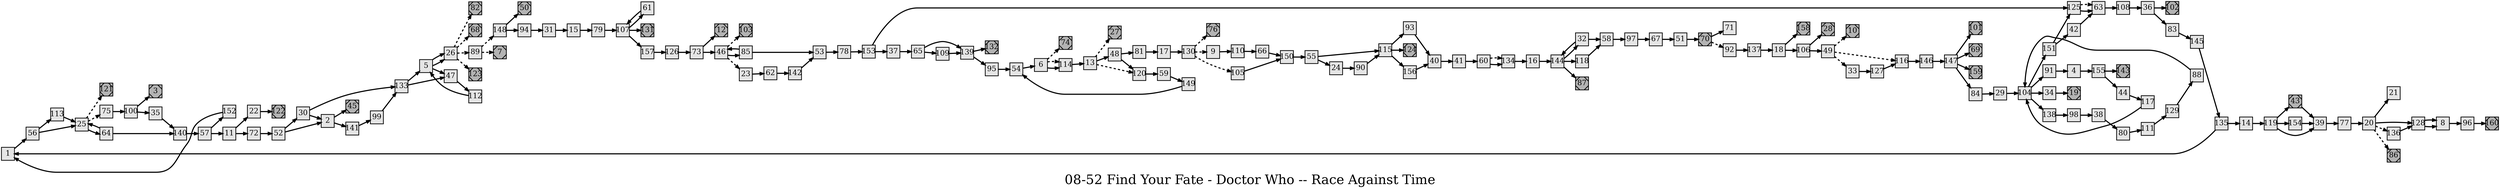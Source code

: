 digraph g{
  graph [ label="08-52 Find Your Fate - Doctor Who -- Race Against Time" rankdir=LR, ordering=out, fontsize=36, nodesep="0.35", ranksep="0.45"];
  node  [shape=rect, penwidth=2, fontsize=20, style=filled, fillcolor=grey90, margin="0,0", labelfloat=true, regular=true, fixedsize=true];
  edge  [labelfloat=true, penwidth=3, fontsize=12];
  // ---;
  // group  : Katz;
  // id     : 08-52;
  // gbid   : 1097;
  // series : Find Your Fate – Doctor Who;
  // title  : Race Against Time;
  // author : Pip Baker, Jane Baker;
  // credit:;
  // - name : Sami Stebbins;
  // role : encoder;
  // date : 2019-05-29;
  // - name : Jeremy Douglass;
  // role : editor;
  // date : 2019-06-15;
  // render:;
  // - name   : small;
  // styles : gvStyles-small.txt;
  // engine : dot;
  
  // ---;
  
  // From | To | Label;
  1 -> 56;
  2 -> 45;
  2 -> 141;
  3	[ xlabel="E", shape=Msquare, fontsize=20, fillcolor=grey70, xlabel="" ];
  4 -> 155;
  5 -> 26;
  5 -> 47;
  6 -> 114;
  6 -> 74	[ xlabel="ROLL", arrowtail=tee, style=dashed, label="", xlabel="" ];	// Roll a die and score 3 or 6
  6 -> 114	[ xlabel="ROLL", arrowtail=tee, style=dashed, label="", xlabel="" ];	// Roll a die and score 1,2,4, or 5
  7	[ xlabel="E", shape=Msquare, fontsize=20, fillcolor=grey70, xlabel="" ];
  8 -> 96;
  9 -> 110;
  10	[ xlabel="E", shape=Msquare, fontsize=20, fillcolor=grey70, xlabel="" ];
  11 -> 22;
  11 -> 72;
  12	[ xlabel="E", shape=Msquare, fontsize=20, fillcolor=grey70, xlabel="" ];
  13 -> 48;	// Able to solve the puzzle
  13 -> 27	[ xlabel="ROLL", arrowtail=tee, style=dashed, label="", xlabel="" ];	// Unable to solve the puzzle. Roll a die and score an even number
  13 -> 120	[ xlabel="ROLL", arrowtail=tee, style=dashed, label="", xlabel="" ];	// Unable to solve the puzzle. Roll a die and score an odd number
  14 -> 119;
  15 -> 79;
  16 -> 144;
  17 -> 130;
  18 -> 158;
  18 -> 106;
  19	[ xlabel="E", shape=Msquare, fontsize=20, fillcolor=grey70, xlabel="" ];
  20 -> 21;
  20 -> 128;
  20 -> 136	[ xlabel="ROLL", arrowtail=tee, style=dashed, label="", xlabel="" ];	// Roll a die three times and score a total of 10 or more
  20 -> 86	[ xlabel="ROLL", arrowtail=tee, style=dashed, label="", xlabel="" ];	// Roll a die three times and score a total less than 10
  22 -> 122;
  23 -> 62;
  24 -> 90;
  25 -> 64;	// Able to solve the puzzle
  25 -> 121	[ xlabel="ROLL", arrowtail=tee, style=dashed, label="", xlabel="" ];	// Unable to solve the puzzle. Roll a die and score an even number
  25 -> 75	[ xlabel="ROLL", arrowtail=tee, style=dashed, label="", xlabel="" ];	// Unable to solve the puzzle. Roll a die and score an odd number
  26 -> 82	[ xlabel="ROLL", arrowtail=tee, style=dashed, label="", xlabel="" ];	// Roll a die and score a 1
  26 -> 68	[ xlabel="ROLL", arrowtail=tee, style=dashed, label="", xlabel="" ];	// Roll a die and score a 2
  26 -> 89	[ xlabel="ROLL", arrowtail=tee, style=dashed, label="", xlabel="" ];	// Roll a die and score a 4, 5, or 6
  26 -> 123	[ xlabel="ROLL", arrowtail=tee, style=dashed, label="", xlabel="" ];	// Roll a die and score a 3
  27	[ xlabel="E", shape=Msquare, fontsize=20, fillcolor=grey70, xlabel="" ];
  28	[ xlabel="E", shape=Msquare, fontsize=20, fillcolor=grey70, xlabel="" ];
  29 -> 104;
  30 -> 133;	// Correctly solve the puzzle
  30 -> 2;	// Incorrectly solve the puzzle
  31 -> 15;
  32 -> 58;
  32 -> 144;	// Sends you through to 144 to choose roll dice option
  33 -> 127;
  34 -> 19;
  35 -> 140;
  36 -> 102;	// Roll two dice and score a 2
  36 -> 83;	// Roll two dice and score any number other than 2
  37 -> 65;
  38 -> 80;
  39 -> 77;
  40 -> 41;	// Sends you through to 41 then to 60
  41 -> 60;
  42 -> 63;
  43 -> 39;	// Correctly solve the puzzle
  43	[ xlabel="E", shape=Msquare, fontsize=20, fillcolor=grey70, xlabel="" ];	// Incorrectly solve the puzzle
  44 -> 117;
  45	[ xlabel="E", shape=Msquare, fontsize=20, fillcolor=grey70, xlabel="" ];
  46 -> 85;	// Correctly solve the puzzle
  46 -> 103	[ xlabel="ROLL", arrowtail=tee, style=dashed, label="", xlabel="" ];	// Roll a die and score an odd number
  46 -> 23	[ xlabel="ROLL", arrowtail=tee, style=dashed, label="", xlabel="" ];	// Roll a die and score an even number
  47 -> 112;
  48 -> 81;	// Correctly solve the puzzle
  48 -> 120;	// Incorrectly solve the puzzle
  49 -> 33	[ xlabel="ROLL", arrowtail=tee, style=dashed, label="", xlabel="" ];	// Roll a die and score a 2
  49 -> 10	[ xlabel="ROLL", arrowtail=tee, style=dashed, label="", xlabel="" ];	// Roll a die and score a 4
  49 -> 116	[ xlabel="ROLL", arrowtail=tee, style=dashed, label="", xlabel="" ];	// Roll a die and score a 6
  50	[ xlabel="E", shape=Msquare, fontsize=20, fillcolor=grey70, xlabel="" ];
  51 -> 70;	// Sends you through to 70 then to 71
  70 -> 71;
  52 -> 30;	// Able to solve the puzzle
  52 -> 2;	// Unable to solve the puzzle
  53 -> 78;
  54 -> 6;
  55 -> 115;	// Correctly solve the puzzle
  55 -> 24;	// Incorrectly solve the puzzle
  56 -> 113;
  56 -> 25;
  57 -> 152;
  57 -> 11;
  58 -> 97;
  59 -> 149;
  60 -> 134;	// Correctly solve the puzzle
  60 -> 134	[ xlabel="ROLL", arrowtail=tee, style=dashed, label="", xlabel="" ];	// Roll die until score a 6
  61 -> 107;
  62 -> 142;
  63 -> 108;
  64 -> 140;	// Able to solve the puzzle
  64 -> 25;	// Unable to solve the puzzle
  65 -> 139;	// Able to solve the puzzle
  65 -> 109;	// Unable to solve the puzzle
  66 -> 150;
  67 -> 51;
  68	[ xlabel="E", shape=Msquare, fontsize=20, fillcolor=grey70, xlabel="" ];
  69	[ xlabel="E", shape=Msquare, fontsize=20, fillcolor=grey70, xlabel="" ];
  70 -> 92	[ xlabel="ROLL", arrowtail=tee, style=dashed, label="", xlabel="" ];	// Land on 'Escape'
  70	[ xlabel="E", shape=Msquare, fontsize=20, fillcolor=grey70, xlabel="" ];	// Land on 'Rani"
  72 -> 52;
  73 -> 12;
  73 -> 46;
  74	[ xlabel="E", shape=Msquare, fontsize=20, fillcolor=grey70, xlabel="" ];
  75 -> 100;
  76	[ xlabel="E", shape=Msquare, fontsize=20, fillcolor=grey70, xlabel="" ];
  77 -> 20;
  78 -> 153;
  79 -> 107;
  80 -> 111;
  81 -> 17;
  82	[ xlabel="E", shape=Msquare, fontsize=20, fillcolor=grey70, xlabel="" ];
  83 -> 145;
  84 -> 29;
  85 -> 53;	// Correctly solve the riddle
  85 -> 46;	// Incorrectly solve the riddle
  86	[ xlabel="E", shape=Msquare, fontsize=20, fillcolor=grey70, xlabel="" ];
  87	[ xlabel="E", shape=Msquare, fontsize=20, fillcolor=grey70, xlabel="" ];
  88 -> 104;	// Sends you through to 104 then to 151
  104 -> 151;
  89 -> 148	[ xlabel="ROLL", arrowtail=tee, style=dashed, label="", xlabel="" ];	// Roll a die and score an odd number
  89 -> 7	[ xlabel="ROLL", arrowtail=tee, style=dashed, label="", xlabel="" ];	// Roll a die and score an even number
  90 -> 115;
  91 -> 4;
  92 -> 137;
  93 -> 40;
  94 -> 31;
  95 -> 54;
  96 -> 160;
  97 -> 67;
  98 -> 38;
  99 -> 133;
  100 -> 3;
  100 -> 35;
  101	[ xlabel="E", shape=Msquare, fontsize=20, fillcolor=grey70, xlabel="" ];
  102	[ xlabel="E", shape=Msquare, fontsize=20, fillcolor=grey70, xlabel="" ];
  103	[ xlabel="E", shape=Msquare, fontsize=20, fillcolor=grey70, xlabel="" ];
  104 -> 91;	// Believe in the truth of Riddle #1
  104 -> 34;	// Believe in the truth of Riddle #2
  104 -> 138;	// Believe in the truth of Riddle #2
  105 -> 150;
  106 -> 28;
  106 -> 49;
  107 -> 61;
  107 -> 131;
  107 -> 157;
  108 -> 36;
  109 -> 139;
  110 -> 66;
  111 -> 129;
  112 -> 5;	// Sends you through to 5 then to 26
  5 -> 26;
  113 -> 25;
  114 -> 13;
  115 -> 93;
  115 -> 124;
  115 -> 156;
  116 -> 146;
  117 -> 104;
  118 -> 58;
  119 -> 43;
  119 -> 154;
  119 -> 39;
  120 -> 59;
  121	[ xlabel="E", shape=Msquare, fontsize=20, fillcolor=grey70, xlabel="" ];
  122	[ xlabel="E", shape=Msquare, fontsize=20, fillcolor=grey70, xlabel="" ];
  123	[ xlabel="E", shape=Msquare, fontsize=20, fillcolor=grey70, xlabel="" ];
  124	[ xlabel="E", shape=Msquare, fontsize=20, fillcolor=grey70, xlabel="" ];
  125 -> 63;	// Correctly solve the riddle
  125 -> 63	[ xlabel="ROLL", arrowtail=tee, style=dashed, label="", xlabel="" ];	// Roll die until score a 6 twice
  126 -> 73;
  127 -> 116;
  128 -> 8;	// Correctly solve the riddle or don't... and "no penalty"
  129 -> 88;
  130 -> 105	[ xlabel="ROLL", arrowtail=tee, style=dashed, label="", xlabel="" ];	// Roll a die and score a 5 or 2
  130 -> 76	[ xlabel="ROLL", arrowtail=tee, style=dashed, label="", xlabel="" ];	// Roll a die and score a 4
  130 -> 9	[ xlabel="ROLL", arrowtail=tee, style=dashed, label="", xlabel="" ];	// Roll a die and score 1, 3, or 6
  131	[ xlabel="E", shape=Msquare, fontsize=20, fillcolor=grey70, xlabel="" ];
  132	[ xlabel="E", shape=Msquare, fontsize=20, fillcolor=grey70, xlabel="" ];
  133 -> 5;	// Able to solve the puzzle
  133 -> 47;	// Unable to solve the puzzle
  134 -> 16;
  135 -> 1;
  135 -> 14;
  136 -> 128;	// Sends you through to 128 then to 8
  128 -> 8;
  137 -> 18;
  138 -> 98;
  139 -> 132;
  139 -> 95;
  140 -> 57;
  141 -> 99;
  142 -> 53;
  143	[ xlabel="E", shape=Msquare, fontsize=20, fillcolor=grey70, xlabel="" ];
  144 -> 32;	// Able to solve the puzzle
  144 -> 118;	// Roll a die three times without scoring a 5
  144 -> 87;	// Roll a die three times and score a 5
  145 -> 135;
  146 -> 147;
  147 -> 101;
  147 -> 69;
  147 -> 159;
  147 -> 84;
  148 -> 50;
  148 -> 94;
  149 -> 54;
  150 -> 55;
  151 -> 125;	// Able to solve the riddle
  151 -> 42;	// Unable to solve the riddle
  152 -> 1;
  153 -> 125;	// Sends you to 125 to "browse"
  153 -> 37;
  154 -> 39;
  155 -> 143;
  155 -> 44;
  156 -> 40;
  157 -> 126;
  158	[ xlabel="E", shape=Msquare, fontsize=20, fillcolor=grey70, xlabel="" ];
  159	[ xlabel="E", shape=Msquare, fontsize=20, fillcolor=grey70, xlabel="" ];
  160	[ xlabel="E", shape=Msquare, fontsize=20, fillcolor=grey70, xlabel="" ];
}

